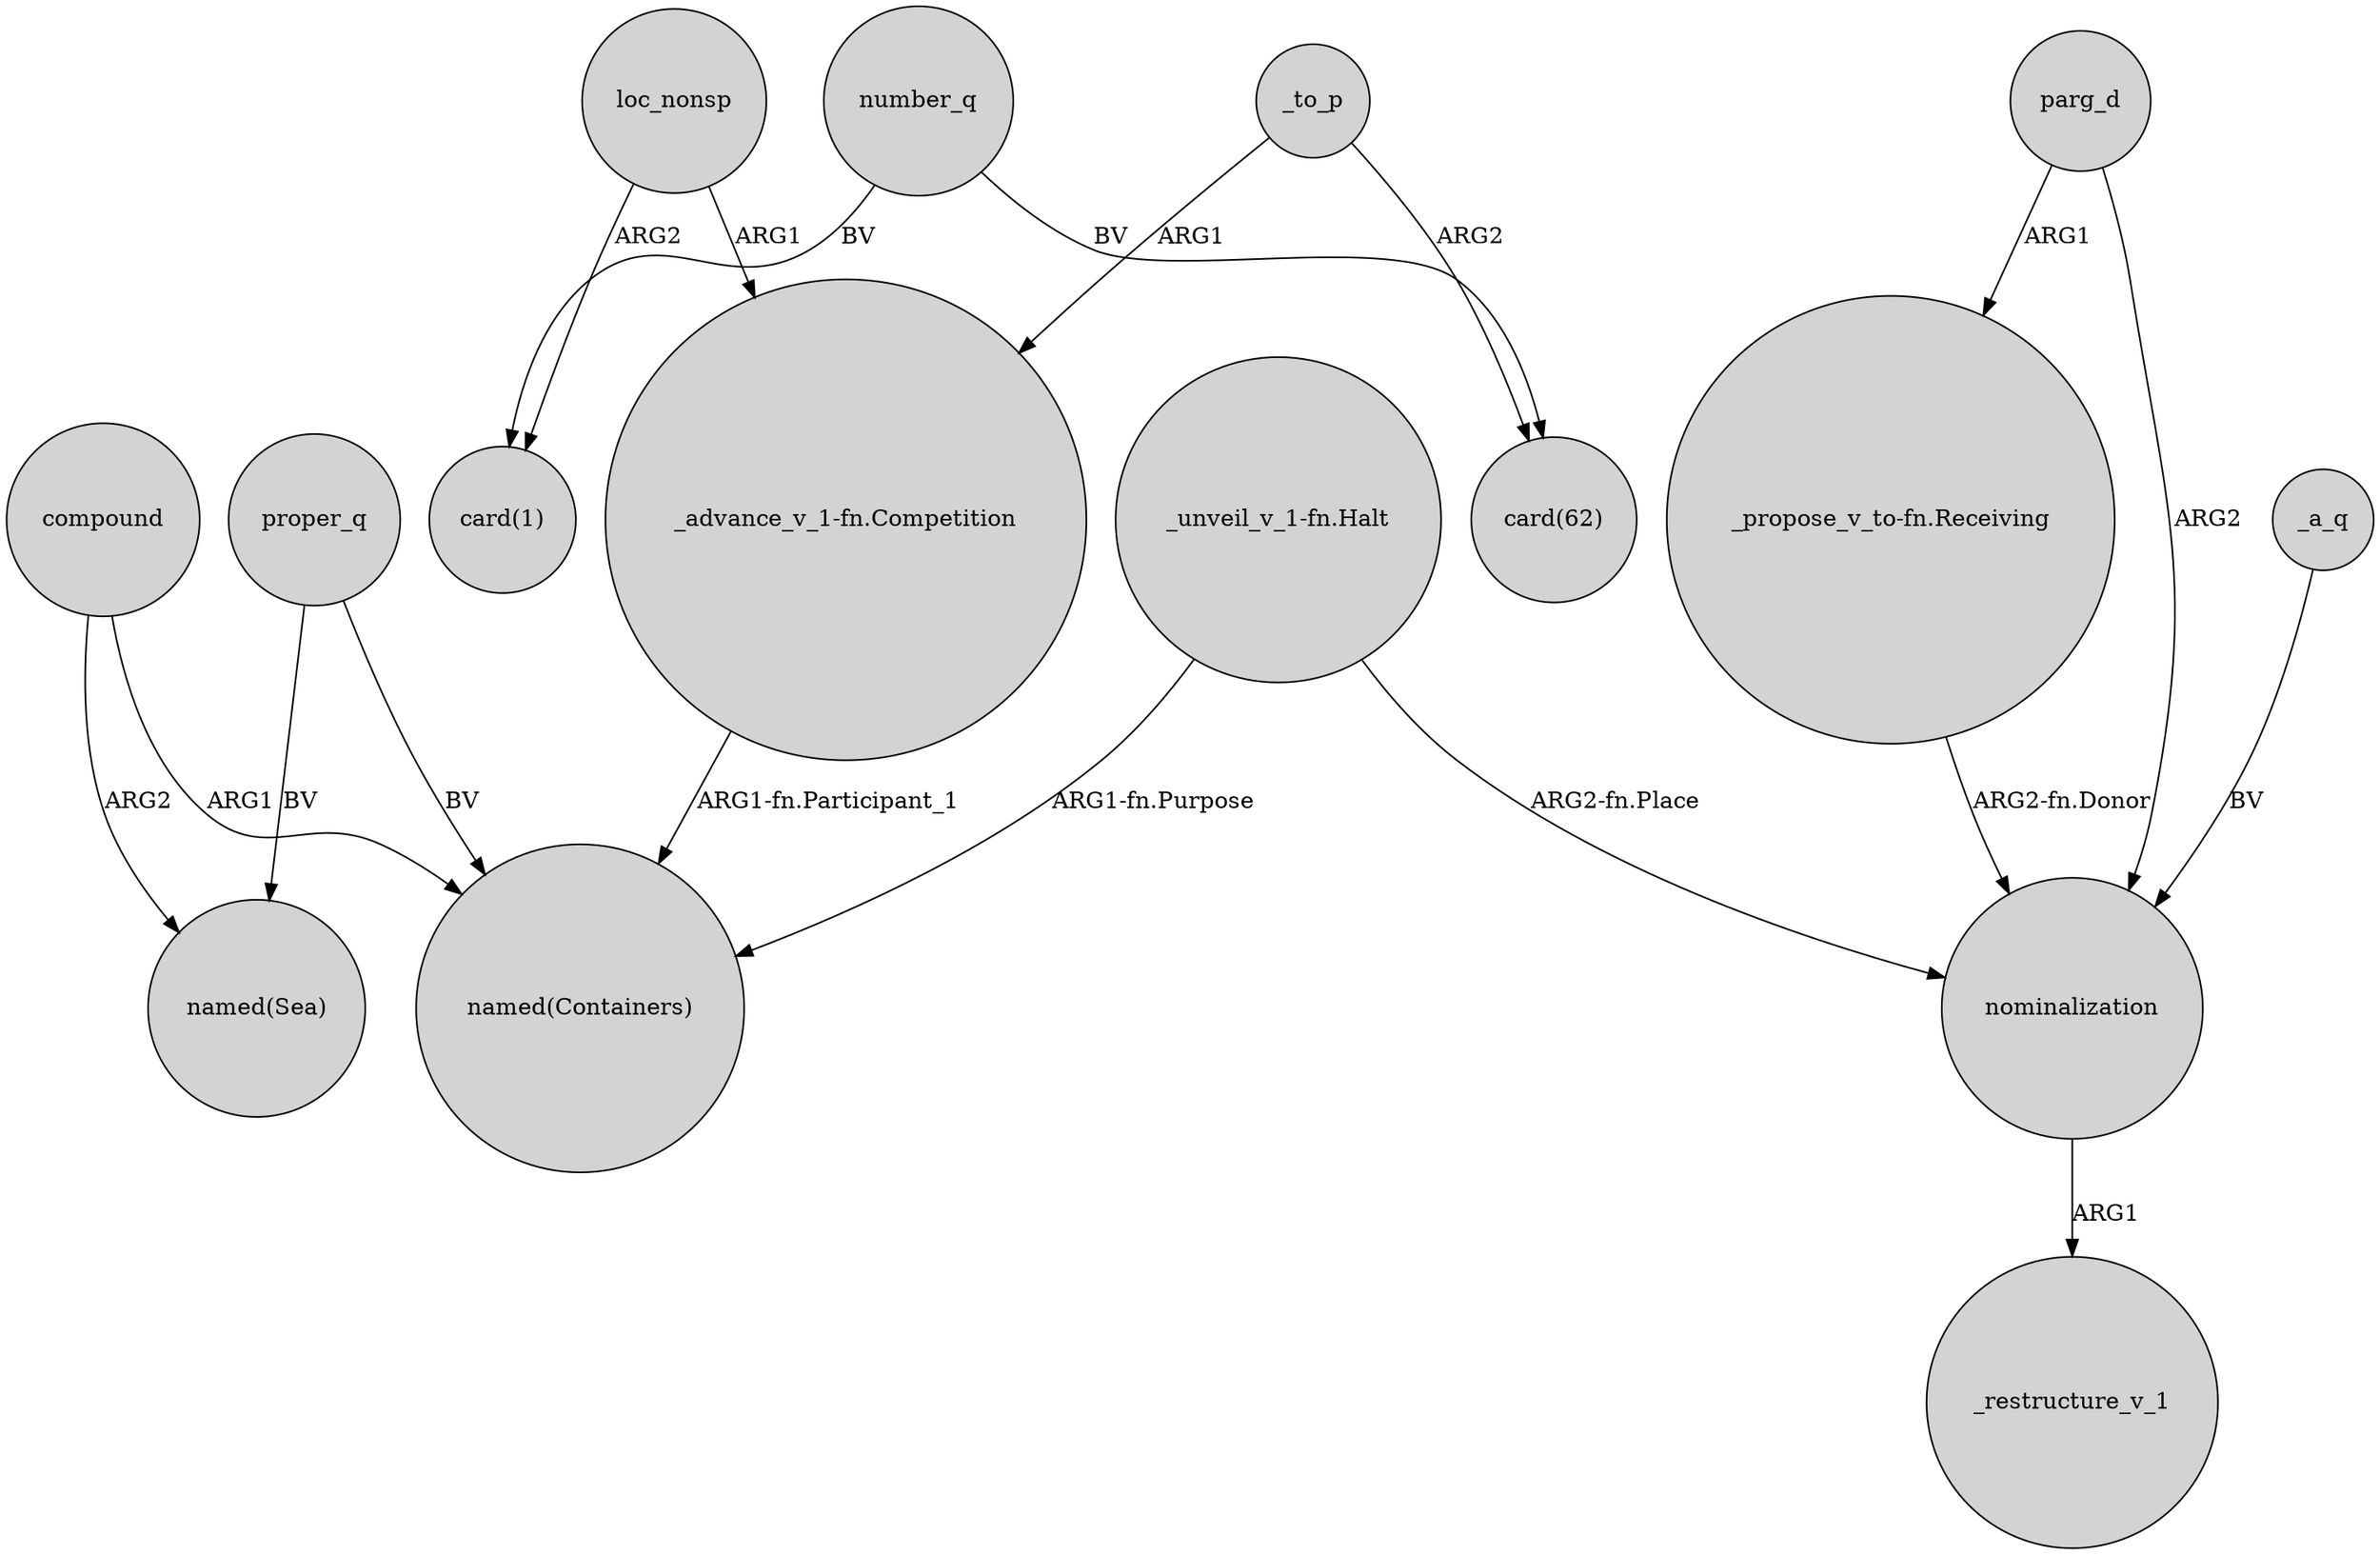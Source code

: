 digraph {
	node [shape=circle style=filled]
	compound -> "named(Sea)" [label=ARG2]
	loc_nonsp -> "_advance_v_1-fn.Competition" [label=ARG1]
	"_propose_v_to-fn.Receiving" -> nominalization [label="ARG2-fn.Donor"]
	loc_nonsp -> "card(1)" [label=ARG2]
	proper_q -> "named(Containers)" [label=BV]
	"_advance_v_1-fn.Competition" -> "named(Containers)" [label="ARG1-fn.Participant_1"]
	parg_d -> "_propose_v_to-fn.Receiving" [label=ARG1]
	_a_q -> nominalization [label=BV]
	"_unveil_v_1-fn.Halt" -> "named(Containers)" [label="ARG1-fn.Purpose"]
	number_q -> "card(1)" [label=BV]
	"_unveil_v_1-fn.Halt" -> nominalization [label="ARG2-fn.Place"]
	_to_p -> "_advance_v_1-fn.Competition" [label=ARG1]
	compound -> "named(Containers)" [label=ARG1]
	number_q -> "card(62)" [label=BV]
	_to_p -> "card(62)" [label=ARG2]
	proper_q -> "named(Sea)" [label=BV]
	parg_d -> nominalization [label=ARG2]
	nominalization -> _restructure_v_1 [label=ARG1]
}
